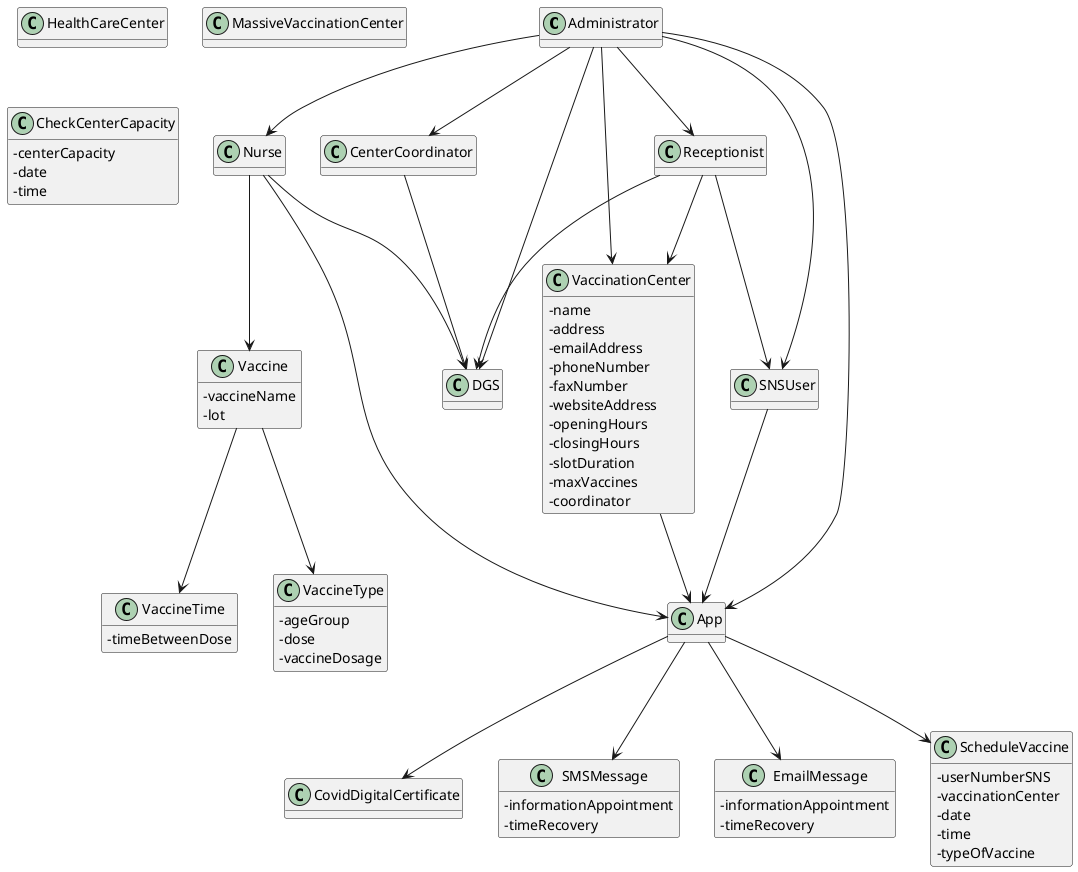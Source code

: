 @startuml
skinparam classAttributeIconSize 0
hide methods

class Administrator{
}

class Nurse{
}

class SNSUser{
}

class Receptionist{
}

class CenterCoordinator{
}

class HealthCareCenter {
}

class DGS {
}

class MassiveVaccinationCenter {
}

class CovidDigitalCertificate {
}

class App{
}

class SMSMessage {
- informationAppointment
- timeRecovery
}

class EmailMessage {
- informationAppointment
- timeRecovery
}

class Vaccine {
- vaccineName
- lot
}

class VaccineType {
- ageGroup
- dose
- vaccineDosage
}

class VaccineTime {
- timeBetweenDose
}

class CheckCenterCapacity {
- centerCapacity
- date
- time
}

class ScheduleVaccine {
- userNumberSNS
- vaccinationCenter
- date
- time
- typeOfVaccine
}

class VaccinationCenter {
  - name
  - address
  - emailAddress
  - phoneNumber
  - faxNumber
  - websiteAddress
  - openingHours
  - closingHours
  - slotDuration
  - maxVaccines
  - coordinator
}

Administrator --> Nurse
Administrator --> CenterCoordinator
Administrator --> Receptionist
Administrator --> SNSUser
Administrator --> VaccinationCenter
Administrator --> App
SNSUser --> App
VaccinationCenter --> App
Nurse --> App
Receptionist --> SNSUser
Receptionist --> VaccinationCenter
Receptionist --> DGS
Nurse --> DGS
Administrator --> DGS
CenterCoordinator --> DGS
Nurse --> Vaccine
Vaccine --> VaccineType
Vaccine --> VaccineTime
App --> EmailMessage
App --> ScheduleVaccine
App --> SMSMessage
App --> CovidDigitalCertificate



@endum